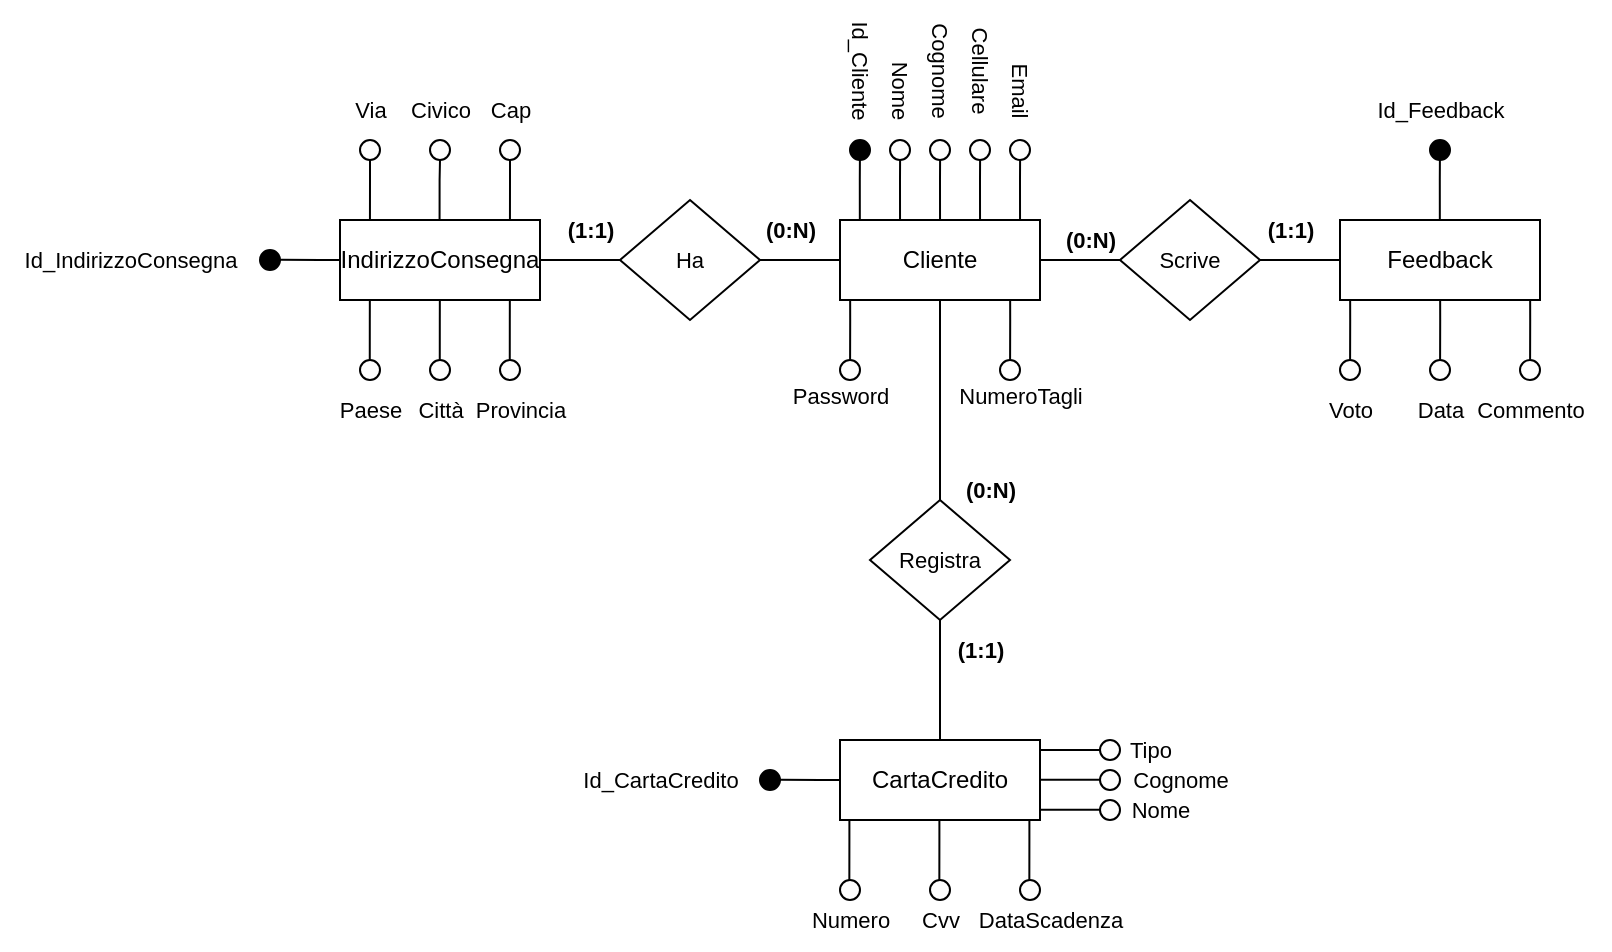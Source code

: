 <mxfile version="24.9.3">
  <diagram name="Page-1" id="EHbDZYoHjk3vQe8Ejhvv">
    <mxGraphModel dx="2268" dy="742" grid="1" gridSize="10" guides="1" tooltips="1" connect="1" arrows="1" fold="1" page="1" pageScale="1" pageWidth="850" pageHeight="1100" math="0" shadow="0">
      <root>
        <mxCell id="0" />
        <mxCell id="1" parent="0" />
        <mxCell id="3pYKi4AClHYdLQsbnEup-11" style="edgeStyle=orthogonalEdgeStyle;shape=connector;rounded=0;orthogonalLoop=1;jettySize=auto;html=1;exitX=0.5;exitY=1;exitDx=0;exitDy=0;entryX=0.5;entryY=0;entryDx=0;entryDy=0;strokeColor=default;align=center;verticalAlign=middle;fontFamily=Helvetica;fontSize=11;fontColor=default;labelBackgroundColor=default;endArrow=none;endFill=0;" edge="1" parent="1" source="3pYKi4AClHYdLQsbnEup-1" target="3pYKi4AClHYdLQsbnEup-8">
          <mxGeometry relative="1" as="geometry" />
        </mxCell>
        <mxCell id="3pYKi4AClHYdLQsbnEup-13" style="edgeStyle=orthogonalEdgeStyle;shape=connector;rounded=0;orthogonalLoop=1;jettySize=auto;html=1;exitX=1;exitY=0.5;exitDx=0;exitDy=0;entryX=0;entryY=0.5;entryDx=0;entryDy=0;strokeColor=default;align=center;verticalAlign=middle;fontFamily=Helvetica;fontSize=11;fontColor=default;labelBackgroundColor=default;endArrow=none;endFill=0;" edge="1" parent="1" source="3pYKi4AClHYdLQsbnEup-1" target="3pYKi4AClHYdLQsbnEup-7">
          <mxGeometry relative="1" as="geometry" />
        </mxCell>
        <mxCell id="3pYKi4AClHYdLQsbnEup-1" value="Cliente" style="whiteSpace=wrap;html=1;align=center;" vertex="1" parent="1">
          <mxGeometry x="320" y="200" width="100" height="40" as="geometry" />
        </mxCell>
        <mxCell id="3pYKi4AClHYdLQsbnEup-14" style="edgeStyle=orthogonalEdgeStyle;shape=connector;rounded=0;orthogonalLoop=1;jettySize=auto;html=1;exitX=0;exitY=0.5;exitDx=0;exitDy=0;entryX=1;entryY=0.5;entryDx=0;entryDy=0;strokeColor=default;align=center;verticalAlign=middle;fontFamily=Helvetica;fontSize=11;fontColor=default;labelBackgroundColor=default;endArrow=none;endFill=0;" edge="1" parent="1" source="3pYKi4AClHYdLQsbnEup-3" target="3pYKi4AClHYdLQsbnEup-7">
          <mxGeometry relative="1" as="geometry" />
        </mxCell>
        <mxCell id="3pYKi4AClHYdLQsbnEup-3" value="Feedback" style="whiteSpace=wrap;html=1;align=center;" vertex="1" parent="1">
          <mxGeometry x="570" y="200" width="100" height="40" as="geometry" />
        </mxCell>
        <mxCell id="3pYKi4AClHYdLQsbnEup-114" style="edgeStyle=orthogonalEdgeStyle;shape=connector;rounded=0;orthogonalLoop=1;jettySize=auto;html=1;strokeColor=default;align=center;verticalAlign=middle;fontFamily=Helvetica;fontSize=11;fontColor=default;labelBackgroundColor=default;endArrow=none;endFill=0;" edge="1" parent="1">
          <mxGeometry relative="1" as="geometry">
            <mxPoint x="450.0" y="465" as="targetPoint" />
            <mxPoint x="420" y="465" as="sourcePoint" />
          </mxGeometry>
        </mxCell>
        <mxCell id="3pYKi4AClHYdLQsbnEup-5" value="CartaCredito" style="whiteSpace=wrap;html=1;align=center;" vertex="1" parent="1">
          <mxGeometry x="320" y="460" width="100" height="40" as="geometry" />
        </mxCell>
        <mxCell id="3pYKi4AClHYdLQsbnEup-16" style="edgeStyle=orthogonalEdgeStyle;shape=connector;rounded=0;orthogonalLoop=1;jettySize=auto;html=1;exitX=1;exitY=0.5;exitDx=0;exitDy=0;entryX=0;entryY=0.5;entryDx=0;entryDy=0;strokeColor=default;align=center;verticalAlign=middle;fontFamily=Helvetica;fontSize=11;fontColor=default;labelBackgroundColor=default;endArrow=none;endFill=0;" edge="1" parent="1" source="3pYKi4AClHYdLQsbnEup-6" target="3pYKi4AClHYdLQsbnEup-9">
          <mxGeometry relative="1" as="geometry" />
        </mxCell>
        <mxCell id="3pYKi4AClHYdLQsbnEup-34" style="edgeStyle=orthogonalEdgeStyle;shape=connector;rounded=0;orthogonalLoop=1;jettySize=auto;html=1;exitX=0.25;exitY=0;exitDx=0;exitDy=0;strokeColor=default;align=center;verticalAlign=middle;fontFamily=Helvetica;fontSize=11;fontColor=default;labelBackgroundColor=default;endArrow=none;endFill=0;" edge="1" parent="1">
          <mxGeometry relative="1" as="geometry">
            <mxPoint x="85" y="170" as="targetPoint" />
            <mxPoint x="84.97" y="200" as="sourcePoint" />
            <Array as="points">
              <mxPoint x="84.97" y="180" />
              <mxPoint x="84.97" y="180" />
            </Array>
          </mxGeometry>
        </mxCell>
        <mxCell id="3pYKi4AClHYdLQsbnEup-44" style="edgeStyle=orthogonalEdgeStyle;shape=connector;rounded=0;orthogonalLoop=1;jettySize=auto;html=1;exitX=0;exitY=0.25;exitDx=0;exitDy=0;strokeColor=default;align=center;verticalAlign=middle;fontFamily=Helvetica;fontSize=11;fontColor=default;labelBackgroundColor=default;endArrow=none;endFill=0;" edge="1" parent="1">
          <mxGeometry relative="1" as="geometry">
            <mxPoint x="40" y="219.89" as="targetPoint" />
            <mxPoint x="70" y="219.97" as="sourcePoint" />
            <Array as="points">
              <mxPoint x="60" y="219.97" />
              <mxPoint x="60" y="219.97" />
            </Array>
          </mxGeometry>
        </mxCell>
        <mxCell id="3pYKi4AClHYdLQsbnEup-6" value="IndirizzoConsegna" style="whiteSpace=wrap;html=1;align=center;" vertex="1" parent="1">
          <mxGeometry x="70" y="200" width="100" height="40" as="geometry" />
        </mxCell>
        <mxCell id="3pYKi4AClHYdLQsbnEup-7" value="Scrive" style="shape=rhombus;perimeter=rhombusPerimeter;whiteSpace=wrap;html=1;align=center;fontFamily=Helvetica;fontSize=11;fontColor=default;labelBackgroundColor=default;" vertex="1" parent="1">
          <mxGeometry x="460" y="190" width="70" height="60" as="geometry" />
        </mxCell>
        <mxCell id="3pYKi4AClHYdLQsbnEup-12" style="edgeStyle=orthogonalEdgeStyle;shape=connector;rounded=0;orthogonalLoop=1;jettySize=auto;html=1;exitX=0.5;exitY=1;exitDx=0;exitDy=0;entryX=0.5;entryY=0;entryDx=0;entryDy=0;strokeColor=default;align=center;verticalAlign=middle;fontFamily=Helvetica;fontSize=11;fontColor=default;labelBackgroundColor=default;endArrow=none;endFill=0;" edge="1" parent="1" source="3pYKi4AClHYdLQsbnEup-8" target="3pYKi4AClHYdLQsbnEup-5">
          <mxGeometry relative="1" as="geometry" />
        </mxCell>
        <mxCell id="3pYKi4AClHYdLQsbnEup-8" value="Registra" style="shape=rhombus;perimeter=rhombusPerimeter;whiteSpace=wrap;html=1;align=center;fontFamily=Helvetica;fontSize=11;fontColor=default;labelBackgroundColor=default;" vertex="1" parent="1">
          <mxGeometry x="335" y="340" width="70" height="60" as="geometry" />
        </mxCell>
        <mxCell id="3pYKi4AClHYdLQsbnEup-15" style="edgeStyle=orthogonalEdgeStyle;shape=connector;rounded=0;orthogonalLoop=1;jettySize=auto;html=1;exitX=1;exitY=0.5;exitDx=0;exitDy=0;entryX=0;entryY=0.5;entryDx=0;entryDy=0;strokeColor=default;align=center;verticalAlign=middle;fontFamily=Helvetica;fontSize=11;fontColor=default;labelBackgroundColor=default;endArrow=none;endFill=0;" edge="1" parent="1" source="3pYKi4AClHYdLQsbnEup-9" target="3pYKi4AClHYdLQsbnEup-1">
          <mxGeometry relative="1" as="geometry" />
        </mxCell>
        <mxCell id="3pYKi4AClHYdLQsbnEup-9" value="Ha" style="shape=rhombus;perimeter=rhombusPerimeter;whiteSpace=wrap;html=1;align=center;fontFamily=Helvetica;fontSize=11;fontColor=default;labelBackgroundColor=default;" vertex="1" parent="1">
          <mxGeometry x="210" y="190" width="70" height="60" as="geometry" />
        </mxCell>
        <mxCell id="3pYKi4AClHYdLQsbnEup-23" value="(0:N)" style="text;html=1;align=center;verticalAlign=middle;resizable=0;points=[];autosize=1;strokeColor=none;fillColor=none;fontFamily=Helvetica;fontSize=11;fontColor=default;labelBackgroundColor=default;fontStyle=1" vertex="1" parent="1">
          <mxGeometry x="270" y="190" width="50" height="30" as="geometry" />
        </mxCell>
        <mxCell id="3pYKi4AClHYdLQsbnEup-24" value="(1:1)" style="text;html=1;align=center;verticalAlign=middle;resizable=0;points=[];autosize=1;strokeColor=none;fillColor=none;fontFamily=Helvetica;fontSize=11;fontColor=default;labelBackgroundColor=default;fontStyle=1" vertex="1" parent="1">
          <mxGeometry x="170" y="190" width="50" height="30" as="geometry" />
        </mxCell>
        <mxCell id="3pYKi4AClHYdLQsbnEup-25" value="(0:N)" style="text;html=1;align=center;verticalAlign=middle;resizable=0;points=[];autosize=1;strokeColor=none;fillColor=none;fontFamily=Helvetica;fontSize=11;fontColor=default;labelBackgroundColor=default;fontStyle=1" vertex="1" parent="1">
          <mxGeometry x="420" y="195" width="50" height="30" as="geometry" />
        </mxCell>
        <mxCell id="3pYKi4AClHYdLQsbnEup-26" value="(1:1)" style="text;html=1;align=center;verticalAlign=middle;resizable=0;points=[];autosize=1;strokeColor=none;fillColor=none;fontFamily=Helvetica;fontSize=11;fontColor=default;labelBackgroundColor=default;fontStyle=1" vertex="1" parent="1">
          <mxGeometry x="520" y="190" width="50" height="30" as="geometry" />
        </mxCell>
        <mxCell id="3pYKi4AClHYdLQsbnEup-27" value="(0:N)" style="text;html=1;align=center;verticalAlign=middle;resizable=0;points=[];autosize=1;strokeColor=none;fillColor=none;fontFamily=Helvetica;fontSize=11;fontColor=default;labelBackgroundColor=default;fontStyle=1" vertex="1" parent="1">
          <mxGeometry x="370" y="320" width="50" height="30" as="geometry" />
        </mxCell>
        <mxCell id="3pYKi4AClHYdLQsbnEup-28" value="(1:1)" style="text;html=1;align=center;verticalAlign=middle;resizable=0;points=[];autosize=1;strokeColor=none;fillColor=none;fontFamily=Helvetica;fontSize=11;fontColor=default;labelBackgroundColor=default;fontStyle=1" vertex="1" parent="1">
          <mxGeometry x="365" y="400" width="50" height="30" as="geometry" />
        </mxCell>
        <mxCell id="3pYKi4AClHYdLQsbnEup-35" style="edgeStyle=orthogonalEdgeStyle;shape=connector;rounded=0;orthogonalLoop=1;jettySize=auto;html=1;exitX=0.25;exitY=0;exitDx=0;exitDy=0;strokeColor=default;align=center;verticalAlign=middle;fontFamily=Helvetica;fontSize=11;fontColor=default;labelBackgroundColor=default;endArrow=none;endFill=0;" edge="1" parent="1">
          <mxGeometry relative="1" as="geometry">
            <mxPoint x="120" y="170" as="targetPoint" />
            <mxPoint x="119.79" y="200" as="sourcePoint" />
            <Array as="points">
              <mxPoint x="120" y="180" />
              <mxPoint x="120" y="180" />
            </Array>
          </mxGeometry>
        </mxCell>
        <mxCell id="3pYKi4AClHYdLQsbnEup-37" style="edgeStyle=orthogonalEdgeStyle;shape=connector;rounded=0;orthogonalLoop=1;jettySize=auto;html=1;exitX=0.25;exitY=0;exitDx=0;exitDy=0;strokeColor=default;align=center;verticalAlign=middle;fontFamily=Helvetica;fontSize=11;fontColor=default;labelBackgroundColor=default;endArrow=none;endFill=0;" edge="1" parent="1">
          <mxGeometry relative="1" as="geometry">
            <mxPoint x="155" y="170" as="targetPoint" />
            <mxPoint x="154.97" y="200" as="sourcePoint" />
            <Array as="points">
              <mxPoint x="155.18" y="180" />
              <mxPoint x="155.18" y="180" />
            </Array>
          </mxGeometry>
        </mxCell>
        <mxCell id="3pYKi4AClHYdLQsbnEup-39" value="" style="ellipse;whiteSpace=wrap;html=1;aspect=fixed;fontFamily=Helvetica;fontSize=11;fontColor=default;labelBackgroundColor=default;" vertex="1" parent="1">
          <mxGeometry x="115" y="160" width="10" height="10" as="geometry" />
        </mxCell>
        <mxCell id="3pYKi4AClHYdLQsbnEup-40" value="" style="ellipse;whiteSpace=wrap;html=1;aspect=fixed;fontFamily=Helvetica;fontSize=11;fontColor=default;labelBackgroundColor=default;fillColor=#000000;" vertex="1" parent="1">
          <mxGeometry x="30" y="215" width="10" height="10" as="geometry" />
        </mxCell>
        <mxCell id="3pYKi4AClHYdLQsbnEup-41" value="" style="ellipse;whiteSpace=wrap;html=1;aspect=fixed;fontFamily=Helvetica;fontSize=11;fontColor=default;labelBackgroundColor=default;" vertex="1" parent="1">
          <mxGeometry x="150" y="160" width="10" height="10" as="geometry" />
        </mxCell>
        <mxCell id="3pYKi4AClHYdLQsbnEup-43" value="Id_IndirizzoConsegna" style="text;html=1;align=center;verticalAlign=middle;resizable=0;points=[];autosize=1;strokeColor=none;fillColor=none;fontFamily=Helvetica;fontSize=11;fontColor=default;labelBackgroundColor=default;" vertex="1" parent="1">
          <mxGeometry x="-100" y="205" width="130" height="30" as="geometry" />
        </mxCell>
        <mxCell id="3pYKi4AClHYdLQsbnEup-46" value="" style="ellipse;whiteSpace=wrap;html=1;aspect=fixed;fontFamily=Helvetica;fontSize=11;fontColor=default;labelBackgroundColor=default;" vertex="1" parent="1">
          <mxGeometry x="80" y="160" width="10" height="10" as="geometry" />
        </mxCell>
        <mxCell id="3pYKi4AClHYdLQsbnEup-47" value="Via" style="text;html=1;align=center;verticalAlign=middle;resizable=0;points=[];autosize=1;strokeColor=none;fillColor=none;fontFamily=Helvetica;fontSize=11;fontColor=default;labelBackgroundColor=default;" vertex="1" parent="1">
          <mxGeometry x="65" y="130" width="40" height="30" as="geometry" />
        </mxCell>
        <mxCell id="3pYKi4AClHYdLQsbnEup-48" value="Civico" style="text;html=1;align=center;verticalAlign=middle;resizable=0;points=[];autosize=1;strokeColor=none;fillColor=none;fontFamily=Helvetica;fontSize=11;fontColor=default;labelBackgroundColor=default;" vertex="1" parent="1">
          <mxGeometry x="95" y="130" width="50" height="30" as="geometry" />
        </mxCell>
        <mxCell id="3pYKi4AClHYdLQsbnEup-49" value="Cap" style="text;html=1;align=center;verticalAlign=middle;resizable=0;points=[];autosize=1;strokeColor=none;fillColor=none;fontFamily=Helvetica;fontSize=11;fontColor=default;labelBackgroundColor=default;" vertex="1" parent="1">
          <mxGeometry x="135" y="130" width="40" height="30" as="geometry" />
        </mxCell>
        <mxCell id="3pYKi4AClHYdLQsbnEup-50" style="edgeStyle=orthogonalEdgeStyle;shape=connector;rounded=0;orthogonalLoop=1;jettySize=auto;html=1;exitX=0.25;exitY=0;exitDx=0;exitDy=0;strokeColor=default;align=center;verticalAlign=middle;fontFamily=Helvetica;fontSize=11;fontColor=default;labelBackgroundColor=default;endArrow=none;endFill=0;" edge="1" parent="1">
          <mxGeometry relative="1" as="geometry">
            <mxPoint x="84.92" y="240" as="targetPoint" />
            <mxPoint x="84.89" y="270" as="sourcePoint" />
            <Array as="points">
              <mxPoint x="84.89" y="250" />
              <mxPoint x="84.89" y="250" />
            </Array>
          </mxGeometry>
        </mxCell>
        <mxCell id="3pYKi4AClHYdLQsbnEup-51" value="" style="ellipse;whiteSpace=wrap;html=1;aspect=fixed;fontFamily=Helvetica;fontSize=11;fontColor=default;labelBackgroundColor=default;" vertex="1" parent="1">
          <mxGeometry x="80" y="270" width="10" height="10" as="geometry" />
        </mxCell>
        <mxCell id="3pYKi4AClHYdLQsbnEup-53" value="Paese" style="text;html=1;align=center;verticalAlign=middle;resizable=0;points=[];autosize=1;strokeColor=none;fillColor=none;fontFamily=Helvetica;fontSize=11;fontColor=default;labelBackgroundColor=default;" vertex="1" parent="1">
          <mxGeometry x="60" y="280" width="50" height="30" as="geometry" />
        </mxCell>
        <mxCell id="3pYKi4AClHYdLQsbnEup-54" style="edgeStyle=orthogonalEdgeStyle;shape=connector;rounded=0;orthogonalLoop=1;jettySize=auto;html=1;exitX=0.25;exitY=0;exitDx=0;exitDy=0;strokeColor=default;align=center;verticalAlign=middle;fontFamily=Helvetica;fontSize=11;fontColor=default;labelBackgroundColor=default;endArrow=none;endFill=0;" edge="1" parent="1">
          <mxGeometry relative="1" as="geometry">
            <mxPoint x="119.92" y="240" as="targetPoint" />
            <mxPoint x="119.89" y="270" as="sourcePoint" />
            <Array as="points">
              <mxPoint x="119.89" y="250" />
              <mxPoint x="119.89" y="250" />
            </Array>
          </mxGeometry>
        </mxCell>
        <mxCell id="3pYKi4AClHYdLQsbnEup-55" value="" style="ellipse;whiteSpace=wrap;html=1;aspect=fixed;fontFamily=Helvetica;fontSize=11;fontColor=default;labelBackgroundColor=default;" vertex="1" parent="1">
          <mxGeometry x="115" y="270" width="10" height="10" as="geometry" />
        </mxCell>
        <mxCell id="3pYKi4AClHYdLQsbnEup-56" value="Città" style="text;html=1;align=center;verticalAlign=middle;resizable=0;points=[];autosize=1;strokeColor=none;fillColor=none;fontFamily=Helvetica;fontSize=11;fontColor=default;labelBackgroundColor=default;" vertex="1" parent="1">
          <mxGeometry x="95" y="280" width="50" height="30" as="geometry" />
        </mxCell>
        <mxCell id="3pYKi4AClHYdLQsbnEup-57" style="edgeStyle=orthogonalEdgeStyle;shape=connector;rounded=0;orthogonalLoop=1;jettySize=auto;html=1;exitX=0.25;exitY=0;exitDx=0;exitDy=0;strokeColor=default;align=center;verticalAlign=middle;fontFamily=Helvetica;fontSize=11;fontColor=default;labelBackgroundColor=default;endArrow=none;endFill=0;" edge="1" parent="1">
          <mxGeometry relative="1" as="geometry">
            <mxPoint x="154.92" y="240" as="targetPoint" />
            <mxPoint x="154.89" y="270" as="sourcePoint" />
            <Array as="points">
              <mxPoint x="154.89" y="250" />
              <mxPoint x="154.89" y="250" />
            </Array>
          </mxGeometry>
        </mxCell>
        <mxCell id="3pYKi4AClHYdLQsbnEup-58" value="" style="ellipse;whiteSpace=wrap;html=1;aspect=fixed;fontFamily=Helvetica;fontSize=11;fontColor=default;labelBackgroundColor=default;" vertex="1" parent="1">
          <mxGeometry x="150" y="270" width="10" height="10" as="geometry" />
        </mxCell>
        <mxCell id="3pYKi4AClHYdLQsbnEup-59" value="Provincia" style="text;html=1;align=center;verticalAlign=middle;resizable=0;points=[];autosize=1;strokeColor=none;fillColor=none;fontFamily=Helvetica;fontSize=11;fontColor=default;labelBackgroundColor=default;" vertex="1" parent="1">
          <mxGeometry x="125" y="280" width="70" height="30" as="geometry" />
        </mxCell>
        <mxCell id="3pYKi4AClHYdLQsbnEup-61" value="" style="ellipse;whiteSpace=wrap;html=1;aspect=fixed;fontFamily=Helvetica;fontSize=11;fontColor=default;labelBackgroundColor=default;fillColor=#000000;" vertex="1" parent="1">
          <mxGeometry x="325" y="160" width="10" height="10" as="geometry" />
        </mxCell>
        <mxCell id="3pYKi4AClHYdLQsbnEup-62" style="edgeStyle=orthogonalEdgeStyle;shape=connector;rounded=0;orthogonalLoop=1;jettySize=auto;html=1;exitX=0.25;exitY=0;exitDx=0;exitDy=0;strokeColor=default;align=center;verticalAlign=middle;fontFamily=Helvetica;fontSize=11;fontColor=default;labelBackgroundColor=default;endArrow=none;endFill=0;" edge="1" parent="1">
          <mxGeometry relative="1" as="geometry">
            <mxPoint x="329.95" y="170" as="targetPoint" />
            <mxPoint x="329.92" y="200" as="sourcePoint" />
            <Array as="points">
              <mxPoint x="330.13" y="180" />
              <mxPoint x="330.13" y="180" />
            </Array>
          </mxGeometry>
        </mxCell>
        <mxCell id="3pYKi4AClHYdLQsbnEup-63" value="Id_Cliente" style="text;html=1;align=center;verticalAlign=middle;resizable=0;points=[];autosize=1;strokeColor=none;fillColor=none;fontFamily=Helvetica;fontSize=11;fontColor=default;labelBackgroundColor=default;rotation=90;" vertex="1" parent="1">
          <mxGeometry x="295" y="110" width="70" height="30" as="geometry" />
        </mxCell>
        <mxCell id="3pYKi4AClHYdLQsbnEup-64" style="edgeStyle=orthogonalEdgeStyle;shape=connector;rounded=0;orthogonalLoop=1;jettySize=auto;html=1;exitX=0.25;exitY=0;exitDx=0;exitDy=0;strokeColor=default;align=center;verticalAlign=middle;fontFamily=Helvetica;fontSize=11;fontColor=default;labelBackgroundColor=default;endArrow=none;endFill=0;" edge="1" parent="1">
          <mxGeometry relative="1" as="geometry">
            <mxPoint x="350.05" y="170" as="targetPoint" />
            <mxPoint x="350.02" y="200" as="sourcePoint" />
            <Array as="points">
              <mxPoint x="350.23" y="180" />
              <mxPoint x="350.23" y="180" />
            </Array>
          </mxGeometry>
        </mxCell>
        <mxCell id="3pYKi4AClHYdLQsbnEup-66" value="" style="ellipse;whiteSpace=wrap;html=1;aspect=fixed;fontFamily=Helvetica;fontSize=11;fontColor=default;labelBackgroundColor=default;" vertex="1" parent="1">
          <mxGeometry x="345" y="160" width="10" height="10" as="geometry" />
        </mxCell>
        <mxCell id="3pYKi4AClHYdLQsbnEup-67" value="Nome" style="text;html=1;align=center;verticalAlign=middle;resizable=0;points=[];autosize=1;strokeColor=none;fillColor=none;fontFamily=Helvetica;fontSize=11;fontColor=default;labelBackgroundColor=default;rotation=90;" vertex="1" parent="1">
          <mxGeometry x="325" y="120" width="50" height="30" as="geometry" />
        </mxCell>
        <mxCell id="3pYKi4AClHYdLQsbnEup-68" style="edgeStyle=orthogonalEdgeStyle;shape=connector;rounded=0;orthogonalLoop=1;jettySize=auto;html=1;exitX=0.25;exitY=0;exitDx=0;exitDy=0;strokeColor=default;align=center;verticalAlign=middle;fontFamily=Helvetica;fontSize=11;fontColor=default;labelBackgroundColor=default;endArrow=none;endFill=0;" edge="1" parent="1">
          <mxGeometry relative="1" as="geometry">
            <mxPoint x="370.05" y="170" as="targetPoint" />
            <mxPoint x="370.02" y="200" as="sourcePoint" />
            <Array as="points">
              <mxPoint x="370.23" y="180" />
              <mxPoint x="370.23" y="180" />
            </Array>
          </mxGeometry>
        </mxCell>
        <mxCell id="3pYKi4AClHYdLQsbnEup-69" value="" style="ellipse;whiteSpace=wrap;html=1;aspect=fixed;fontFamily=Helvetica;fontSize=11;fontColor=default;labelBackgroundColor=default;" vertex="1" parent="1">
          <mxGeometry x="365" y="160" width="10" height="10" as="geometry" />
        </mxCell>
        <mxCell id="3pYKi4AClHYdLQsbnEup-70" value="Cognome" style="text;html=1;align=center;verticalAlign=middle;resizable=0;points=[];autosize=1;strokeColor=none;fillColor=none;fontFamily=Helvetica;fontSize=11;fontColor=default;labelBackgroundColor=default;rotation=90;" vertex="1" parent="1">
          <mxGeometry x="335" y="110" width="70" height="30" as="geometry" />
        </mxCell>
        <mxCell id="3pYKi4AClHYdLQsbnEup-72" style="edgeStyle=orthogonalEdgeStyle;shape=connector;rounded=0;orthogonalLoop=1;jettySize=auto;html=1;exitX=0.25;exitY=0;exitDx=0;exitDy=0;strokeColor=default;align=center;verticalAlign=middle;fontFamily=Helvetica;fontSize=11;fontColor=default;labelBackgroundColor=default;endArrow=none;endFill=0;" edge="1" parent="1">
          <mxGeometry relative="1" as="geometry">
            <mxPoint x="390.05" y="170" as="targetPoint" />
            <mxPoint x="390.02" y="200" as="sourcePoint" />
            <Array as="points">
              <mxPoint x="390.23" y="180" />
              <mxPoint x="390.23" y="180" />
            </Array>
          </mxGeometry>
        </mxCell>
        <mxCell id="3pYKi4AClHYdLQsbnEup-73" value="" style="ellipse;whiteSpace=wrap;html=1;aspect=fixed;fontFamily=Helvetica;fontSize=11;fontColor=default;labelBackgroundColor=default;" vertex="1" parent="1">
          <mxGeometry x="385" y="160" width="10" height="10" as="geometry" />
        </mxCell>
        <mxCell id="3pYKi4AClHYdLQsbnEup-74" value="Cellulare" style="text;html=1;align=center;verticalAlign=middle;resizable=0;points=[];autosize=1;strokeColor=none;fillColor=none;fontFamily=Helvetica;fontSize=11;fontColor=default;labelBackgroundColor=default;rotation=90;" vertex="1" parent="1">
          <mxGeometry x="355" y="110" width="70" height="30" as="geometry" />
        </mxCell>
        <mxCell id="3pYKi4AClHYdLQsbnEup-75" style="edgeStyle=orthogonalEdgeStyle;shape=connector;rounded=0;orthogonalLoop=1;jettySize=auto;html=1;exitX=0.25;exitY=0;exitDx=0;exitDy=0;strokeColor=default;align=center;verticalAlign=middle;fontFamily=Helvetica;fontSize=11;fontColor=default;labelBackgroundColor=default;endArrow=none;endFill=0;" edge="1" parent="1">
          <mxGeometry relative="1" as="geometry">
            <mxPoint x="410.05" y="170" as="targetPoint" />
            <mxPoint x="410.02" y="200" as="sourcePoint" />
            <Array as="points">
              <mxPoint x="410.23" y="180" />
              <mxPoint x="410.23" y="180" />
            </Array>
          </mxGeometry>
        </mxCell>
        <mxCell id="3pYKi4AClHYdLQsbnEup-76" value="" style="ellipse;whiteSpace=wrap;html=1;aspect=fixed;fontFamily=Helvetica;fontSize=11;fontColor=default;labelBackgroundColor=default;" vertex="1" parent="1">
          <mxGeometry x="405" y="160" width="10" height="10" as="geometry" />
        </mxCell>
        <mxCell id="3pYKi4AClHYdLQsbnEup-77" value="Email" style="text;html=1;align=center;verticalAlign=middle;resizable=0;points=[];autosize=1;strokeColor=none;fillColor=none;fontFamily=Helvetica;fontSize=11;fontColor=default;labelBackgroundColor=default;rotation=90;" vertex="1" parent="1">
          <mxGeometry x="385" y="120" width="50" height="30" as="geometry" />
        </mxCell>
        <mxCell id="3pYKi4AClHYdLQsbnEup-78" style="edgeStyle=orthogonalEdgeStyle;shape=connector;rounded=0;orthogonalLoop=1;jettySize=auto;html=1;exitX=0.25;exitY=0;exitDx=0;exitDy=0;strokeColor=default;align=center;verticalAlign=middle;fontFamily=Helvetica;fontSize=11;fontColor=default;labelBackgroundColor=default;endArrow=none;endFill=0;" edge="1" parent="1">
          <mxGeometry relative="1" as="geometry">
            <mxPoint x="325.08" y="240" as="targetPoint" />
            <mxPoint x="325.05" y="270" as="sourcePoint" />
            <Array as="points">
              <mxPoint x="325.26" y="250" />
              <mxPoint x="325.26" y="250" />
            </Array>
          </mxGeometry>
        </mxCell>
        <mxCell id="3pYKi4AClHYdLQsbnEup-79" value="" style="ellipse;whiteSpace=wrap;html=1;aspect=fixed;fontFamily=Helvetica;fontSize=11;fontColor=default;labelBackgroundColor=default;" vertex="1" parent="1">
          <mxGeometry x="320" y="270" width="10" height="10" as="geometry" />
        </mxCell>
        <mxCell id="3pYKi4AClHYdLQsbnEup-80" value="Password" style="text;html=1;align=center;verticalAlign=middle;resizable=0;points=[];autosize=1;strokeColor=none;fillColor=none;fontFamily=Helvetica;fontSize=11;fontColor=default;labelBackgroundColor=default;" vertex="1" parent="1">
          <mxGeometry x="285" y="273" width="70" height="30" as="geometry" />
        </mxCell>
        <mxCell id="3pYKi4AClHYdLQsbnEup-87" style="edgeStyle=orthogonalEdgeStyle;shape=connector;rounded=0;orthogonalLoop=1;jettySize=auto;html=1;exitX=0.25;exitY=0;exitDx=0;exitDy=0;strokeColor=default;align=center;verticalAlign=middle;fontFamily=Helvetica;fontSize=11;fontColor=default;labelBackgroundColor=default;endArrow=none;endFill=0;" edge="1" parent="1">
          <mxGeometry relative="1" as="geometry">
            <mxPoint x="405.08" y="240" as="targetPoint" />
            <mxPoint x="405.05" y="270" as="sourcePoint" />
            <Array as="points">
              <mxPoint x="405.26" y="250" />
              <mxPoint x="405.26" y="250" />
            </Array>
          </mxGeometry>
        </mxCell>
        <mxCell id="3pYKi4AClHYdLQsbnEup-88" value="" style="ellipse;whiteSpace=wrap;html=1;aspect=fixed;fontFamily=Helvetica;fontSize=11;fontColor=default;labelBackgroundColor=default;" vertex="1" parent="1">
          <mxGeometry x="400" y="270" width="10" height="10" as="geometry" />
        </mxCell>
        <mxCell id="3pYKi4AClHYdLQsbnEup-89" value="NumeroTagli" style="text;html=1;align=center;verticalAlign=middle;resizable=0;points=[];autosize=1;strokeColor=none;fillColor=none;fontFamily=Helvetica;fontSize=11;fontColor=default;labelBackgroundColor=default;" vertex="1" parent="1">
          <mxGeometry x="370" y="273" width="80" height="30" as="geometry" />
        </mxCell>
        <mxCell id="3pYKi4AClHYdLQsbnEup-90" style="edgeStyle=orthogonalEdgeStyle;shape=connector;rounded=0;orthogonalLoop=1;jettySize=auto;html=1;exitX=0.25;exitY=0;exitDx=0;exitDy=0;strokeColor=default;align=center;verticalAlign=middle;fontFamily=Helvetica;fontSize=11;fontColor=default;labelBackgroundColor=default;endArrow=none;endFill=0;" edge="1" parent="1">
          <mxGeometry relative="1" as="geometry">
            <mxPoint x="575.08" y="240" as="targetPoint" />
            <mxPoint x="575.05" y="270" as="sourcePoint" />
            <Array as="points">
              <mxPoint x="575.26" y="250" />
              <mxPoint x="575.26" y="250" />
            </Array>
          </mxGeometry>
        </mxCell>
        <mxCell id="3pYKi4AClHYdLQsbnEup-91" value="" style="ellipse;whiteSpace=wrap;html=1;aspect=fixed;fontFamily=Helvetica;fontSize=11;fontColor=default;labelBackgroundColor=default;" vertex="1" parent="1">
          <mxGeometry x="570" y="270" width="10" height="10" as="geometry" />
        </mxCell>
        <mxCell id="3pYKi4AClHYdLQsbnEup-92" value="Voto" style="text;html=1;align=center;verticalAlign=middle;resizable=0;points=[];autosize=1;strokeColor=none;fillColor=none;fontFamily=Helvetica;fontSize=11;fontColor=default;labelBackgroundColor=default;" vertex="1" parent="1">
          <mxGeometry x="550" y="280" width="50" height="30" as="geometry" />
        </mxCell>
        <mxCell id="3pYKi4AClHYdLQsbnEup-93" style="edgeStyle=orthogonalEdgeStyle;shape=connector;rounded=0;orthogonalLoop=1;jettySize=auto;html=1;exitX=0.25;exitY=0;exitDx=0;exitDy=0;strokeColor=default;align=center;verticalAlign=middle;fontFamily=Helvetica;fontSize=11;fontColor=default;labelBackgroundColor=default;endArrow=none;endFill=0;" edge="1" parent="1">
          <mxGeometry relative="1" as="geometry">
            <mxPoint x="620.08" y="240" as="targetPoint" />
            <mxPoint x="620.05" y="270" as="sourcePoint" />
            <Array as="points">
              <mxPoint x="620.26" y="250" />
              <mxPoint x="620.26" y="250" />
            </Array>
          </mxGeometry>
        </mxCell>
        <mxCell id="3pYKi4AClHYdLQsbnEup-94" value="" style="ellipse;whiteSpace=wrap;html=1;aspect=fixed;fontFamily=Helvetica;fontSize=11;fontColor=default;labelBackgroundColor=default;" vertex="1" parent="1">
          <mxGeometry x="615" y="270" width="10" height="10" as="geometry" />
        </mxCell>
        <mxCell id="3pYKi4AClHYdLQsbnEup-95" value="Data" style="text;html=1;align=center;verticalAlign=middle;resizable=0;points=[];autosize=1;strokeColor=none;fillColor=none;fontFamily=Helvetica;fontSize=11;fontColor=default;labelBackgroundColor=default;" vertex="1" parent="1">
          <mxGeometry x="595" y="280" width="50" height="30" as="geometry" />
        </mxCell>
        <mxCell id="3pYKi4AClHYdLQsbnEup-96" style="edgeStyle=orthogonalEdgeStyle;shape=connector;rounded=0;orthogonalLoop=1;jettySize=auto;html=1;exitX=0.25;exitY=0;exitDx=0;exitDy=0;strokeColor=default;align=center;verticalAlign=middle;fontFamily=Helvetica;fontSize=11;fontColor=default;labelBackgroundColor=default;endArrow=none;endFill=0;" edge="1" parent="1">
          <mxGeometry relative="1" as="geometry">
            <mxPoint x="665.08" y="240" as="targetPoint" />
            <mxPoint x="665.05" y="270" as="sourcePoint" />
            <Array as="points">
              <mxPoint x="665.26" y="250" />
              <mxPoint x="665.26" y="250" />
            </Array>
          </mxGeometry>
        </mxCell>
        <mxCell id="3pYKi4AClHYdLQsbnEup-97" value="" style="ellipse;whiteSpace=wrap;html=1;aspect=fixed;fontFamily=Helvetica;fontSize=11;fontColor=default;labelBackgroundColor=default;" vertex="1" parent="1">
          <mxGeometry x="660" y="270" width="10" height="10" as="geometry" />
        </mxCell>
        <mxCell id="3pYKi4AClHYdLQsbnEup-98" value="Commento" style="text;html=1;align=center;verticalAlign=middle;resizable=0;points=[];autosize=1;strokeColor=none;fillColor=none;fontFamily=Helvetica;fontSize=11;fontColor=default;labelBackgroundColor=default;" vertex="1" parent="1">
          <mxGeometry x="625" y="280" width="80" height="30" as="geometry" />
        </mxCell>
        <mxCell id="3pYKi4AClHYdLQsbnEup-99" value="" style="ellipse;whiteSpace=wrap;html=1;aspect=fixed;fontFamily=Helvetica;fontSize=11;fontColor=default;labelBackgroundColor=default;fillColor=#000000;" vertex="1" parent="1">
          <mxGeometry x="615" y="160" width="10" height="10" as="geometry" />
        </mxCell>
        <mxCell id="3pYKi4AClHYdLQsbnEup-100" style="edgeStyle=orthogonalEdgeStyle;shape=connector;rounded=0;orthogonalLoop=1;jettySize=auto;html=1;exitX=0.25;exitY=0;exitDx=0;exitDy=0;strokeColor=default;align=center;verticalAlign=middle;fontFamily=Helvetica;fontSize=11;fontColor=default;labelBackgroundColor=default;endArrow=none;endFill=0;" edge="1" parent="1">
          <mxGeometry relative="1" as="geometry">
            <mxPoint x="619.95" y="170" as="targetPoint" />
            <mxPoint x="619.92" y="200" as="sourcePoint" />
            <Array as="points">
              <mxPoint x="620.13" y="180" />
              <mxPoint x="620.13" y="180" />
            </Array>
          </mxGeometry>
        </mxCell>
        <mxCell id="3pYKi4AClHYdLQsbnEup-101" value="Id_Feedback" style="text;html=1;align=center;verticalAlign=middle;resizable=0;points=[];autosize=1;strokeColor=none;fillColor=none;fontFamily=Helvetica;fontSize=11;fontColor=default;labelBackgroundColor=default;" vertex="1" parent="1">
          <mxGeometry x="575" y="130" width="90" height="30" as="geometry" />
        </mxCell>
        <mxCell id="3pYKi4AClHYdLQsbnEup-102" style="edgeStyle=orthogonalEdgeStyle;shape=connector;rounded=0;orthogonalLoop=1;jettySize=auto;html=1;exitX=0.25;exitY=0;exitDx=0;exitDy=0;strokeColor=default;align=center;verticalAlign=middle;fontFamily=Helvetica;fontSize=11;fontColor=default;labelBackgroundColor=default;endArrow=none;endFill=0;" edge="1" parent="1">
          <mxGeometry relative="1" as="geometry">
            <mxPoint x="324.7" y="500" as="targetPoint" />
            <mxPoint x="324.67" y="530" as="sourcePoint" />
            <Array as="points">
              <mxPoint x="324.67" y="510" />
              <mxPoint x="324.67" y="510" />
            </Array>
          </mxGeometry>
        </mxCell>
        <mxCell id="3pYKi4AClHYdLQsbnEup-106" style="edgeStyle=orthogonalEdgeStyle;shape=connector;rounded=0;orthogonalLoop=1;jettySize=auto;html=1;exitX=0;exitY=0.25;exitDx=0;exitDy=0;strokeColor=default;align=center;verticalAlign=middle;fontFamily=Helvetica;fontSize=11;fontColor=default;labelBackgroundColor=default;endArrow=none;endFill=0;" edge="1" parent="1">
          <mxGeometry relative="1" as="geometry">
            <mxPoint x="290" y="479.89" as="targetPoint" />
            <mxPoint x="320" y="479.97" as="sourcePoint" />
            <Array as="points">
              <mxPoint x="310" y="479.97" />
              <mxPoint x="310" y="479.97" />
            </Array>
          </mxGeometry>
        </mxCell>
        <mxCell id="3pYKi4AClHYdLQsbnEup-107" value="" style="ellipse;whiteSpace=wrap;html=1;aspect=fixed;fontFamily=Helvetica;fontSize=11;fontColor=default;labelBackgroundColor=default;fillColor=#000000;" vertex="1" parent="1">
          <mxGeometry x="280" y="475" width="10" height="10" as="geometry" />
        </mxCell>
        <mxCell id="3pYKi4AClHYdLQsbnEup-108" value="Id_CartaCredito" style="text;html=1;align=center;verticalAlign=middle;resizable=0;points=[];autosize=1;strokeColor=none;fillColor=none;fontFamily=Helvetica;fontSize=11;fontColor=default;labelBackgroundColor=default;" vertex="1" parent="1">
          <mxGeometry x="180" y="465" width="100" height="30" as="geometry" />
        </mxCell>
        <mxCell id="3pYKi4AClHYdLQsbnEup-109" value="" style="ellipse;whiteSpace=wrap;html=1;aspect=fixed;fontFamily=Helvetica;fontSize=11;fontColor=default;labelBackgroundColor=default;" vertex="1" parent="1">
          <mxGeometry x="320" y="530" width="10" height="10" as="geometry" />
        </mxCell>
        <mxCell id="3pYKi4AClHYdLQsbnEup-110" value="Numero" style="text;html=1;align=center;verticalAlign=middle;resizable=0;points=[];autosize=1;strokeColor=none;fillColor=none;fontFamily=Helvetica;fontSize=11;fontColor=default;labelBackgroundColor=default;" vertex="1" parent="1">
          <mxGeometry x="295" y="535" width="60" height="30" as="geometry" />
        </mxCell>
        <mxCell id="3pYKi4AClHYdLQsbnEup-111" style="edgeStyle=orthogonalEdgeStyle;shape=connector;rounded=0;orthogonalLoop=1;jettySize=auto;html=1;exitX=0.25;exitY=0;exitDx=0;exitDy=0;strokeColor=default;align=center;verticalAlign=middle;fontFamily=Helvetica;fontSize=11;fontColor=default;labelBackgroundColor=default;endArrow=none;endFill=0;" edge="1" parent="1">
          <mxGeometry relative="1" as="geometry">
            <mxPoint x="414.7" y="500" as="targetPoint" />
            <mxPoint x="414.67" y="530" as="sourcePoint" />
            <Array as="points">
              <mxPoint x="414.67" y="510" />
              <mxPoint x="414.67" y="510" />
            </Array>
          </mxGeometry>
        </mxCell>
        <mxCell id="3pYKi4AClHYdLQsbnEup-112" value="" style="ellipse;whiteSpace=wrap;html=1;aspect=fixed;fontFamily=Helvetica;fontSize=11;fontColor=default;labelBackgroundColor=default;" vertex="1" parent="1">
          <mxGeometry x="410" y="530" width="10" height="10" as="geometry" />
        </mxCell>
        <mxCell id="3pYKi4AClHYdLQsbnEup-113" value="Cvv" style="text;html=1;align=center;verticalAlign=middle;resizable=0;points=[];autosize=1;strokeColor=none;fillColor=none;fontFamily=Helvetica;fontSize=11;fontColor=default;labelBackgroundColor=default;" vertex="1" parent="1">
          <mxGeometry x="350" y="535" width="40" height="30" as="geometry" />
        </mxCell>
        <mxCell id="3pYKi4AClHYdLQsbnEup-115" value="" style="ellipse;whiteSpace=wrap;html=1;aspect=fixed;fontFamily=Helvetica;fontSize=11;fontColor=default;labelBackgroundColor=default;" vertex="1" parent="1">
          <mxGeometry x="450" y="460" width="10" height="10" as="geometry" />
        </mxCell>
        <mxCell id="3pYKi4AClHYdLQsbnEup-116" value="Tipo" style="text;html=1;align=center;verticalAlign=middle;resizable=0;points=[];autosize=1;strokeColor=none;fillColor=none;fontFamily=Helvetica;fontSize=11;fontColor=default;labelBackgroundColor=default;" vertex="1" parent="1">
          <mxGeometry x="455" y="450" width="40" height="30" as="geometry" />
        </mxCell>
        <mxCell id="3pYKi4AClHYdLQsbnEup-117" style="edgeStyle=orthogonalEdgeStyle;shape=connector;rounded=0;orthogonalLoop=1;jettySize=auto;html=1;strokeColor=default;align=center;verticalAlign=middle;fontFamily=Helvetica;fontSize=11;fontColor=default;labelBackgroundColor=default;endArrow=none;endFill=0;" edge="1" parent="1">
          <mxGeometry relative="1" as="geometry">
            <mxPoint x="450.0" y="494.91" as="targetPoint" />
            <mxPoint x="420" y="494.91" as="sourcePoint" />
          </mxGeometry>
        </mxCell>
        <mxCell id="3pYKi4AClHYdLQsbnEup-118" value="" style="ellipse;whiteSpace=wrap;html=1;aspect=fixed;fontFamily=Helvetica;fontSize=11;fontColor=default;labelBackgroundColor=default;" vertex="1" parent="1">
          <mxGeometry x="450" y="490" width="10" height="10" as="geometry" />
        </mxCell>
        <mxCell id="3pYKi4AClHYdLQsbnEup-119" value="Nome" style="text;html=1;align=center;verticalAlign=middle;resizable=0;points=[];autosize=1;strokeColor=none;fillColor=none;fontFamily=Helvetica;fontSize=11;fontColor=default;labelBackgroundColor=default;" vertex="1" parent="1">
          <mxGeometry x="455" y="480" width="50" height="30" as="geometry" />
        </mxCell>
        <mxCell id="3pYKi4AClHYdLQsbnEup-120" style="edgeStyle=orthogonalEdgeStyle;shape=connector;rounded=0;orthogonalLoop=1;jettySize=auto;html=1;strokeColor=default;align=center;verticalAlign=middle;fontFamily=Helvetica;fontSize=11;fontColor=default;labelBackgroundColor=default;endArrow=none;endFill=0;" edge="1" parent="1">
          <mxGeometry relative="1" as="geometry">
            <mxPoint x="450.0" y="479.91" as="targetPoint" />
            <mxPoint x="420" y="479.91" as="sourcePoint" />
          </mxGeometry>
        </mxCell>
        <mxCell id="3pYKi4AClHYdLQsbnEup-121" value="" style="ellipse;whiteSpace=wrap;html=1;aspect=fixed;fontFamily=Helvetica;fontSize=11;fontColor=default;labelBackgroundColor=default;" vertex="1" parent="1">
          <mxGeometry x="450" y="475" width="10" height="10" as="geometry" />
        </mxCell>
        <mxCell id="3pYKi4AClHYdLQsbnEup-122" value="Cognome" style="text;html=1;align=center;verticalAlign=middle;resizable=0;points=[];autosize=1;strokeColor=none;fillColor=none;fontFamily=Helvetica;fontSize=11;fontColor=default;labelBackgroundColor=default;" vertex="1" parent="1">
          <mxGeometry x="455" y="465" width="70" height="30" as="geometry" />
        </mxCell>
        <mxCell id="3pYKi4AClHYdLQsbnEup-123" style="edgeStyle=orthogonalEdgeStyle;shape=connector;rounded=0;orthogonalLoop=1;jettySize=auto;html=1;exitX=0.25;exitY=0;exitDx=0;exitDy=0;strokeColor=default;align=center;verticalAlign=middle;fontFamily=Helvetica;fontSize=11;fontColor=default;labelBackgroundColor=default;endArrow=none;endFill=0;" edge="1" parent="1">
          <mxGeometry relative="1" as="geometry">
            <mxPoint x="369.7" y="500" as="targetPoint" />
            <mxPoint x="369.67" y="530" as="sourcePoint" />
            <Array as="points">
              <mxPoint x="369.67" y="510" />
              <mxPoint x="369.67" y="510" />
            </Array>
          </mxGeometry>
        </mxCell>
        <mxCell id="3pYKi4AClHYdLQsbnEup-124" value="" style="ellipse;whiteSpace=wrap;html=1;aspect=fixed;fontFamily=Helvetica;fontSize=11;fontColor=default;labelBackgroundColor=default;" vertex="1" parent="1">
          <mxGeometry x="365" y="530" width="10" height="10" as="geometry" />
        </mxCell>
        <mxCell id="3pYKi4AClHYdLQsbnEup-125" value="DataScadenza" style="text;html=1;align=center;verticalAlign=middle;resizable=0;points=[];autosize=1;strokeColor=none;fillColor=none;fontFamily=Helvetica;fontSize=11;fontColor=default;labelBackgroundColor=default;" vertex="1" parent="1">
          <mxGeometry x="375" y="535" width="100" height="30" as="geometry" />
        </mxCell>
      </root>
    </mxGraphModel>
  </diagram>
</mxfile>
